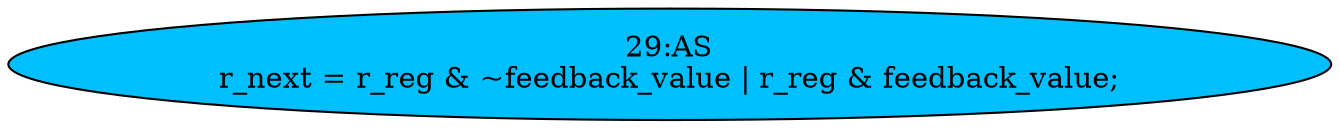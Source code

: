 strict digraph "" {
	node [label="\N"];
	"29:AS"	[ast="<pyverilog.vparser.ast.Assign object at 0x7f5c3a12e610>",
		def_var="['r_next']",
		fillcolor=deepskyblue,
		label="29:AS
r_next = r_reg & ~feedback_value | r_reg & feedback_value;",
		statements="[]",
		style=filled,
		typ=Assign,
		use_var="['r_reg', 'feedback_value', 'r_reg', 'feedback_value']"];
}
